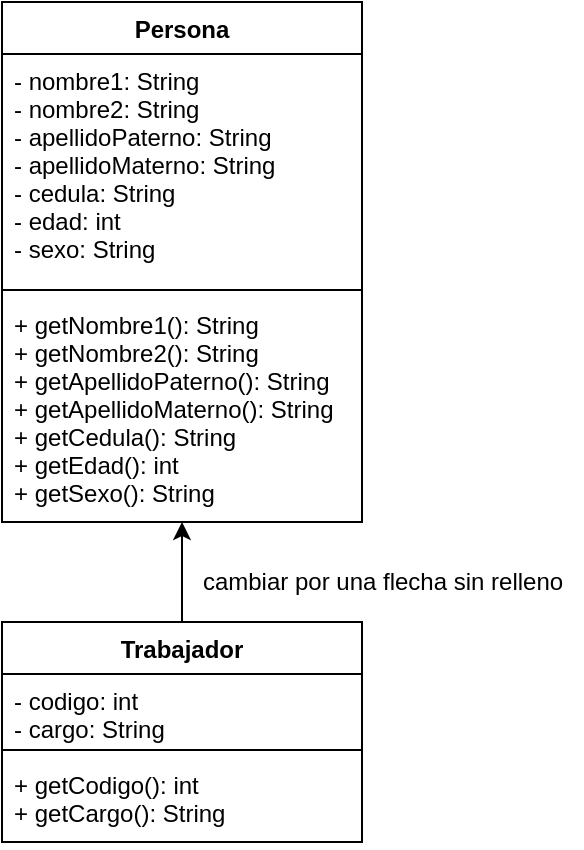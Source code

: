 <mxfile>
    <diagram id="SzkaPdmFI_F6Zxn0ySlu" name="Page-1">
        <mxGraphModel dx="705" dy="518" grid="1" gridSize="10" guides="1" tooltips="1" connect="1" arrows="1" fold="1" page="1" pageScale="1" pageWidth="850" pageHeight="1100" math="0" shadow="0">
            <root>
                <mxCell id="0"/>
                <mxCell id="1" parent="0"/>
                <mxCell id="2" value="Persona" style="swimlane;fontStyle=1;align=center;verticalAlign=top;childLayout=stackLayout;horizontal=1;startSize=26;horizontalStack=0;resizeParent=1;resizeParentMax=0;resizeLast=0;collapsible=1;marginBottom=0;" vertex="1" parent="1">
                    <mxGeometry x="200" y="220" width="180" height="260" as="geometry">
                        <mxRectangle x="200" y="220" width="90" height="26" as="alternateBounds"/>
                    </mxGeometry>
                </mxCell>
                <mxCell id="3" value="- nombre1: String&#10;- nombre2: String&#10;- apellidoPaterno: String&#10;- apellidoMaterno: String&#10;- cedula: String&#10;- edad: int&#10;- sexo: String" style="text;strokeColor=none;fillColor=none;align=left;verticalAlign=top;spacingLeft=4;spacingRight=4;overflow=hidden;rotatable=0;points=[[0,0.5],[1,0.5]];portConstraint=eastwest;" vertex="1" parent="2">
                    <mxGeometry y="26" width="180" height="114" as="geometry"/>
                </mxCell>
                <mxCell id="4" value="" style="line;strokeWidth=1;fillColor=none;align=left;verticalAlign=middle;spacingTop=-1;spacingLeft=3;spacingRight=3;rotatable=0;labelPosition=right;points=[];portConstraint=eastwest;" vertex="1" parent="2">
                    <mxGeometry y="140" width="180" height="8" as="geometry"/>
                </mxCell>
                <mxCell id="5" value="+ getNombre1(): String&#10;+ getNombre2(): String&#10;+ getApellidoPaterno(): String&#10;+ getApellidoMaterno(): String&#10;+ getCedula(): String&#10;+ getEdad(): int&#10;+ getSexo(): String &#10;" style="text;strokeColor=none;fillColor=none;align=left;verticalAlign=top;spacingLeft=4;spacingRight=4;overflow=hidden;rotatable=0;points=[[0,0.5],[1,0.5]];portConstraint=eastwest;" vertex="1" parent="2">
                    <mxGeometry y="148" width="180" height="112" as="geometry"/>
                </mxCell>
                <mxCell id="10" value="" style="edgeStyle=none;html=1;" edge="1" parent="1" source="6" target="5">
                    <mxGeometry relative="1" as="geometry"/>
                </mxCell>
                <mxCell id="6" value="Trabajador" style="swimlane;fontStyle=1;align=center;verticalAlign=top;childLayout=stackLayout;horizontal=1;startSize=26;horizontalStack=0;resizeParent=1;resizeParentMax=0;resizeLast=0;collapsible=1;marginBottom=0;" vertex="1" parent="1">
                    <mxGeometry x="200" y="530" width="180" height="110" as="geometry"/>
                </mxCell>
                <mxCell id="7" value="- codigo: int&#10;- cargo: String" style="text;strokeColor=none;fillColor=none;align=left;verticalAlign=top;spacingLeft=4;spacingRight=4;overflow=hidden;rotatable=0;points=[[0,0.5],[1,0.5]];portConstraint=eastwest;" vertex="1" parent="6">
                    <mxGeometry y="26" width="180" height="34" as="geometry"/>
                </mxCell>
                <mxCell id="8" value="" style="line;strokeWidth=1;fillColor=none;align=left;verticalAlign=middle;spacingTop=-1;spacingLeft=3;spacingRight=3;rotatable=0;labelPosition=right;points=[];portConstraint=eastwest;" vertex="1" parent="6">
                    <mxGeometry y="60" width="180" height="8" as="geometry"/>
                </mxCell>
                <mxCell id="9" value="+ getCodigo(): int&#10;+ getCargo(): String" style="text;strokeColor=none;fillColor=none;align=left;verticalAlign=top;spacingLeft=4;spacingRight=4;overflow=hidden;rotatable=0;points=[[0,0.5],[1,0.5]];portConstraint=eastwest;" vertex="1" parent="6">
                    <mxGeometry y="68" width="180" height="42" as="geometry"/>
                </mxCell>
                <mxCell id="11" value="cambiar por una flecha sin relleno" style="text;html=1;align=center;verticalAlign=middle;resizable=0;points=[];autosize=1;strokeColor=none;fillColor=none;" vertex="1" parent="1">
                    <mxGeometry x="290" y="500" width="200" height="20" as="geometry"/>
                </mxCell>
            </root>
        </mxGraphModel>
    </diagram>
</mxfile>